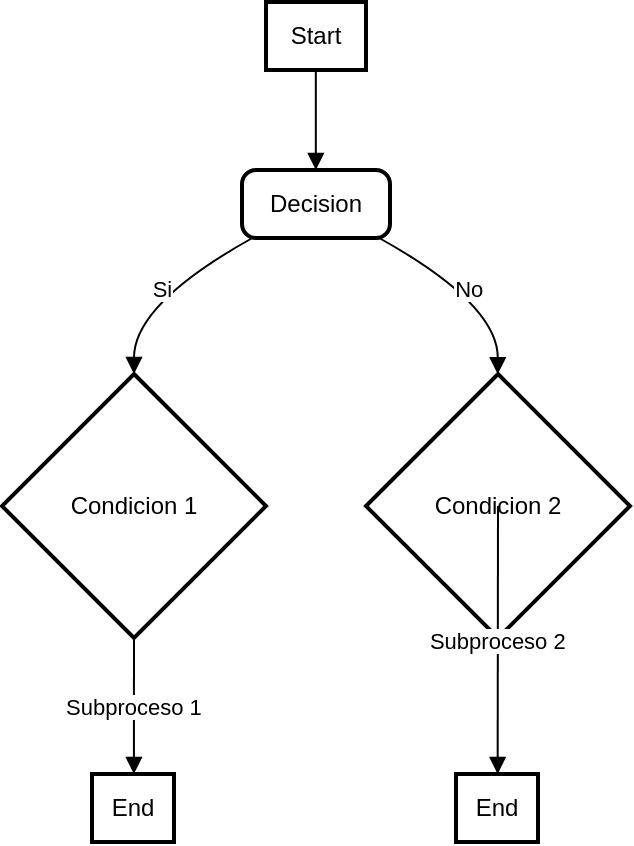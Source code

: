 <mxfile version="24.5.2" type="github">
  <diagram name="Página-1" id="-UyZti8SFC7j0ekH-QoJ">
    <mxGraphModel>
      <root>
        <mxCell id="0" />
        <mxCell id="1" parent="0" />
        <mxCell id="2" value="Start" style="whiteSpace=wrap;strokeWidth=2;" vertex="1" parent="1">
          <mxGeometry x="132" width="50" height="34" as="geometry" />
        </mxCell>
        <mxCell id="3" value="Decision" style="rounded=1;absoluteArcSize=1;arcSize=14;whiteSpace=wrap;strokeWidth=2;" vertex="1" parent="1">
          <mxGeometry x="120" y="84" width="74" height="34" as="geometry" />
        </mxCell>
        <mxCell id="4" value="Condicion 1" style="rhombus;strokeWidth=2;whiteSpace=wrap;" vertex="1" parent="1">
          <mxGeometry y="186" width="132" height="132" as="geometry" />
        </mxCell>
        <mxCell id="5" value="Condicion 2" style="rhombus;strokeWidth=2;whiteSpace=wrap;" vertex="1" parent="1">
          <mxGeometry x="182" y="186" width="132" height="132" as="geometry" />
        </mxCell>
        <mxCell id="6" value="End" style="whiteSpace=wrap;strokeWidth=2;" vertex="1" parent="1">
          <mxGeometry x="45" y="386" width="41" height="34" as="geometry" />
        </mxCell>
        <mxCell id="7" value="End" style="whiteSpace=wrap;strokeWidth=2;" vertex="1" parent="1">
          <mxGeometry x="227" y="386" width="41" height="34" as="geometry" />
        </mxCell>
        <mxCell id="8" value="" style="curved=1;startArrow=none;endArrow=block;exitX=0.498;exitY=0.985;entryX=0.499;entryY=-0.015;" edge="1" parent="1" source="2" target="3">
          <mxGeometry relative="1" as="geometry">
            <Array as="points" />
          </mxGeometry>
        </mxCell>
        <mxCell id="9" value="Si" style="curved=1;startArrow=none;endArrow=block;exitX=0.095;exitY=0.971;entryX=0.5;entryY=-0.004;" edge="1" parent="1" source="3" target="4">
          <mxGeometry relative="1" as="geometry">
            <Array as="points">
              <mxPoint x="66" y="151" />
            </Array>
          </mxGeometry>
        </mxCell>
        <mxCell id="10" value="No" style="curved=1;startArrow=none;endArrow=block;exitX=0.902;exitY=0.971;entryX=0.499;entryY=-0.004;" edge="1" parent="1" source="3" target="5">
          <mxGeometry relative="1" as="geometry">
            <Array as="points">
              <mxPoint x="248" y="151" />
            </Array>
          </mxGeometry>
        </mxCell>
        <mxCell id="11" value="Subproceso 1" style="curved=1;startArrow=none;endArrow=block;exitX=0.5;exitY=0.995;entryX=0.511;entryY=-0.003;" edge="1" parent="1" source="4" target="6">
          <mxGeometry relative="1" as="geometry">
            <Array as="points" />
          </mxGeometry>
        </mxCell>
        <mxCell id="12" value="Subproceso 2" style="curved=1;startArrow=none;endArrow=block;exitX=0.499;exitY=0.995;entryX=0.508;entryY=-0.003;" edge="1" parent="1" source="5" target="7">
          <mxGeometry relative="1" as="geometry">
            <Array as="points" />
          </mxGeometry>
        </mxCell>
      </root>
    </mxGraphModel>
  </diagram>
</mxfile>
